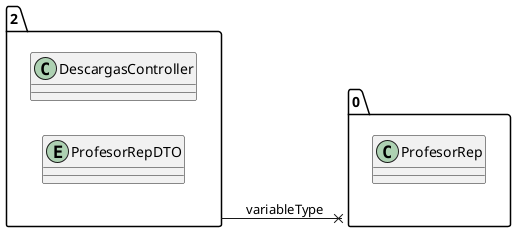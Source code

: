 @startuml 
allow_mixing
left to right direction
package "2"{
class DescargasController
entity ProfesorRepDTO

}
package "0"{
class ProfesorRep

}
"2" --x "0":variableType
@enduml